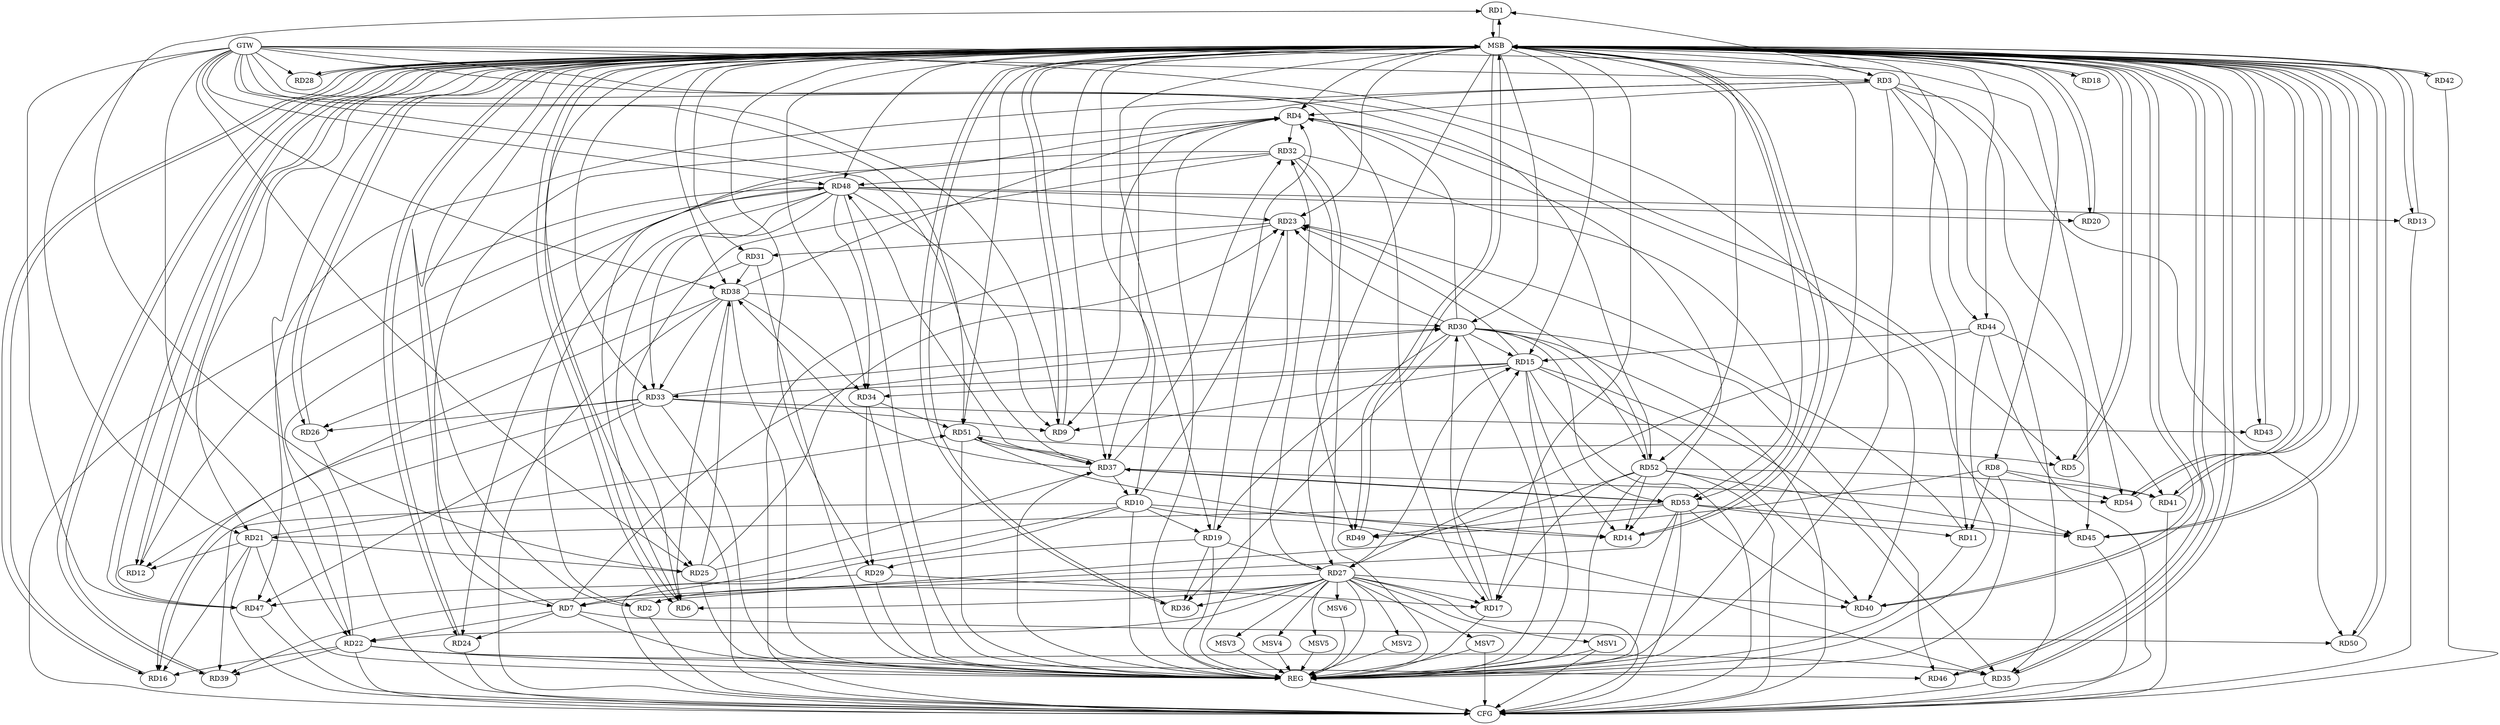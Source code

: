 strict digraph G {
  RD1 [ label="RD1" ];
  RD2 [ label="RD2" ];
  RD3 [ label="RD3" ];
  RD4 [ label="RD4" ];
  RD5 [ label="RD5" ];
  RD6 [ label="RD6" ];
  RD7 [ label="RD7" ];
  RD8 [ label="RD8" ];
  RD9 [ label="RD9" ];
  RD10 [ label="RD10" ];
  RD11 [ label="RD11" ];
  RD12 [ label="RD12" ];
  RD13 [ label="RD13" ];
  RD14 [ label="RD14" ];
  RD15 [ label="RD15" ];
  RD16 [ label="RD16" ];
  RD17 [ label="RD17" ];
  RD18 [ label="RD18" ];
  RD19 [ label="RD19" ];
  RD20 [ label="RD20" ];
  RD21 [ label="RD21" ];
  RD22 [ label="RD22" ];
  RD23 [ label="RD23" ];
  RD24 [ label="RD24" ];
  RD25 [ label="RD25" ];
  RD26 [ label="RD26" ];
  RD27 [ label="RD27" ];
  RD28 [ label="RD28" ];
  RD29 [ label="RD29" ];
  RD30 [ label="RD30" ];
  RD31 [ label="RD31" ];
  RD32 [ label="RD32" ];
  RD33 [ label="RD33" ];
  RD34 [ label="RD34" ];
  RD35 [ label="RD35" ];
  RD36 [ label="RD36" ];
  RD37 [ label="RD37" ];
  RD38 [ label="RD38" ];
  RD39 [ label="RD39" ];
  RD40 [ label="RD40" ];
  RD41 [ label="RD41" ];
  RD42 [ label="RD42" ];
  RD43 [ label="RD43" ];
  RD44 [ label="RD44" ];
  RD45 [ label="RD45" ];
  RD46 [ label="RD46" ];
  RD47 [ label="RD47" ];
  RD48 [ label="RD48" ];
  RD49 [ label="RD49" ];
  RD50 [ label="RD50" ];
  RD51 [ label="RD51" ];
  RD52 [ label="RD52" ];
  RD53 [ label="RD53" ];
  RD54 [ label="RD54" ];
  GTW [ label="GTW" ];
  REG [ label="REG" ];
  MSB [ label="MSB" ];
  CFG [ label="CFG" ];
  MSV1 [ label="MSV1" ];
  MSV2 [ label="MSV2" ];
  MSV3 [ label="MSV3" ];
  MSV4 [ label="MSV4" ];
  MSV5 [ label="MSV5" ];
  MSV6 [ label="MSV6" ];
  MSV7 [ label="MSV7" ];
  RD3 -> RD1;
  RD25 -> RD1;
  RD27 -> RD2;
  RD48 -> RD2;
  RD52 -> RD2;
  RD3 -> RD4;
  RD3 -> RD35;
  RD3 -> RD37;
  RD3 -> RD44;
  RD3 -> RD45;
  RD3 -> RD47;
  RD3 -> RD50;
  RD4 -> RD6;
  RD7 -> RD4;
  RD4 -> RD9;
  RD4 -> RD14;
  RD19 -> RD4;
  RD30 -> RD4;
  RD4 -> RD32;
  RD38 -> RD4;
  RD4 -> RD45;
  RD51 -> RD5;
  RD27 -> RD6;
  RD38 -> RD6;
  RD48 -> RD6;
  RD10 -> RD7;
  RD7 -> RD22;
  RD7 -> RD24;
  RD27 -> RD7;
  RD7 -> RD30;
  RD7 -> RD50;
  RD8 -> RD11;
  RD8 -> RD41;
  RD8 -> RD49;
  RD8 -> RD54;
  RD15 -> RD9;
  RD33 -> RD9;
  RD48 -> RD9;
  RD10 -> RD14;
  RD10 -> RD16;
  RD10 -> RD19;
  RD10 -> RD23;
  RD10 -> RD35;
  RD37 -> RD10;
  RD11 -> RD23;
  RD53 -> RD11;
  RD21 -> RD12;
  RD38 -> RD12;
  RD48 -> RD12;
  RD48 -> RD13;
  RD15 -> RD14;
  RD51 -> RD14;
  RD52 -> RD14;
  RD17 -> RD15;
  RD15 -> RD23;
  RD27 -> RD15;
  RD30 -> RD15;
  RD15 -> RD33;
  RD15 -> RD34;
  RD15 -> RD35;
  RD15 -> RD40;
  RD44 -> RD15;
  RD21 -> RD16;
  RD22 -> RD16;
  RD33 -> RD16;
  RD27 -> RD17;
  RD29 -> RD17;
  RD17 -> RD30;
  RD52 -> RD17;
  RD19 -> RD27;
  RD19 -> RD29;
  RD30 -> RD19;
  RD19 -> RD36;
  RD48 -> RD20;
  RD21 -> RD25;
  RD21 -> RD51;
  RD53 -> RD21;
  RD27 -> RD22;
  RD22 -> RD35;
  RD22 -> RD39;
  RD22 -> RD46;
  RD22 -> RD48;
  RD25 -> RD23;
  RD30 -> RD23;
  RD23 -> RD31;
  RD48 -> RD23;
  RD52 -> RD23;
  RD32 -> RD24;
  RD25 -> RD37;
  RD25 -> RD38;
  RD31 -> RD26;
  RD33 -> RD26;
  RD27 -> RD32;
  RD27 -> RD36;
  RD27 -> RD40;
  RD44 -> RD27;
  RD34 -> RD29;
  RD29 -> RD47;
  RD33 -> RD30;
  RD30 -> RD36;
  RD38 -> RD30;
  RD30 -> RD46;
  RD30 -> RD52;
  RD30 -> RD53;
  RD31 -> RD38;
  RD37 -> RD32;
  RD32 -> RD48;
  RD32 -> RD49;
  RD32 -> RD53;
  RD38 -> RD33;
  RD33 -> RD39;
  RD33 -> RD43;
  RD33 -> RD47;
  RD48 -> RD33;
  RD38 -> RD34;
  RD48 -> RD34;
  RD34 -> RD51;
  RD37 -> RD38;
  RD37 -> RD48;
  RD37 -> RD51;
  RD51 -> RD37;
  RD37 -> RD53;
  RD53 -> RD37;
  RD37 -> RD54;
  RD53 -> RD39;
  RD53 -> RD40;
  RD44 -> RD41;
  RD52 -> RD41;
  RD52 -> RD45;
  RD53 -> RD45;
  RD53 -> RD49;
  GTW -> RD38;
  GTW -> RD9;
  GTW -> RD28;
  GTW -> RD21;
  GTW -> RD48;
  GTW -> RD3;
  GTW -> RD52;
  GTW -> RD51;
  GTW -> RD25;
  GTW -> RD22;
  GTW -> RD40;
  GTW -> RD47;
  GTW -> RD54;
  GTW -> RD5;
  GTW -> RD17;
  GTW -> RD37;
  RD3 -> REG;
  RD4 -> REG;
  RD7 -> REG;
  RD8 -> REG;
  RD10 -> REG;
  RD11 -> REG;
  RD15 -> REG;
  RD17 -> REG;
  RD19 -> REG;
  RD21 -> REG;
  RD22 -> REG;
  RD23 -> REG;
  RD25 -> REG;
  RD27 -> REG;
  RD29 -> REG;
  RD30 -> REG;
  RD31 -> REG;
  RD32 -> REG;
  RD33 -> REG;
  RD34 -> REG;
  RD37 -> REG;
  RD38 -> REG;
  RD44 -> REG;
  RD48 -> REG;
  RD51 -> REG;
  RD52 -> REG;
  RD53 -> REG;
  RD1 -> MSB;
  MSB -> RD10;
  MSB -> RD22;
  MSB -> RD30;
  MSB -> RD52;
  MSB -> REG;
  RD2 -> MSB;
  MSB -> RD5;
  MSB -> RD15;
  MSB -> RD20;
  MSB -> RD25;
  MSB -> RD28;
  MSB -> RD47;
  RD5 -> MSB;
  MSB -> RD14;
  MSB -> RD17;
  MSB -> RD26;
  RD6 -> MSB;
  MSB -> RD27;
  MSB -> RD39;
  RD9 -> MSB;
  MSB -> RD8;
  MSB -> RD12;
  MSB -> RD35;
  MSB -> RD42;
  MSB -> RD44;
  RD12 -> MSB;
  MSB -> RD6;
  MSB -> RD7;
  MSB -> RD18;
  MSB -> RD24;
  MSB -> RD29;
  MSB -> RD33;
  MSB -> RD54;
  RD13 -> MSB;
  MSB -> RD9;
  MSB -> RD37;
  MSB -> RD38;
  RD14 -> MSB;
  RD16 -> MSB;
  MSB -> RD1;
  MSB -> RD4;
  MSB -> RD46;
  MSB -> RD50;
  RD18 -> MSB;
  MSB -> RD31;
  MSB -> RD49;
  RD20 -> MSB;
  MSB -> RD40;
  RD24 -> MSB;
  MSB -> RD45;
  MSB -> RD48;
  RD26 -> MSB;
  MSB -> RD34;
  RD28 -> MSB;
  MSB -> RD11;
  MSB -> RD21;
  MSB -> RD36;
  RD35 -> MSB;
  RD36 -> MSB;
  MSB -> RD19;
  MSB -> RD43;
  RD39 -> MSB;
  RD40 -> MSB;
  MSB -> RD3;
  MSB -> RD51;
  RD41 -> MSB;
  MSB -> RD16;
  RD42 -> MSB;
  MSB -> RD23;
  RD43 -> MSB;
  RD45 -> MSB;
  MSB -> RD13;
  MSB -> RD41;
  RD46 -> MSB;
  MSB -> RD53;
  RD47 -> MSB;
  RD49 -> MSB;
  RD50 -> MSB;
  RD54 -> MSB;
  RD52 -> CFG;
  RD35 -> CFG;
  RD21 -> CFG;
  RD41 -> CFG;
  RD47 -> CFG;
  RD45 -> CFG;
  RD30 -> CFG;
  RD38 -> CFG;
  RD24 -> CFG;
  RD27 -> CFG;
  RD22 -> CFG;
  RD26 -> CFG;
  RD10 -> CFG;
  RD2 -> CFG;
  RD42 -> CFG;
  RD53 -> CFG;
  RD44 -> CFG;
  RD32 -> CFG;
  RD13 -> CFG;
  RD23 -> CFG;
  RD48 -> CFG;
  RD15 -> CFG;
  REG -> CFG;
  RD27 -> MSV1;
  RD27 -> MSV2;
  RD27 -> MSV3;
  MSV1 -> REG;
  MSV1 -> CFG;
  MSV2 -> REG;
  MSV3 -> REG;
  RD27 -> MSV4;
  RD27 -> MSV5;
  RD27 -> MSV6;
  MSV4 -> REG;
  MSV5 -> REG;
  MSV6 -> REG;
  RD27 -> MSV7;
  MSV7 -> REG;
  MSV7 -> CFG;
}
